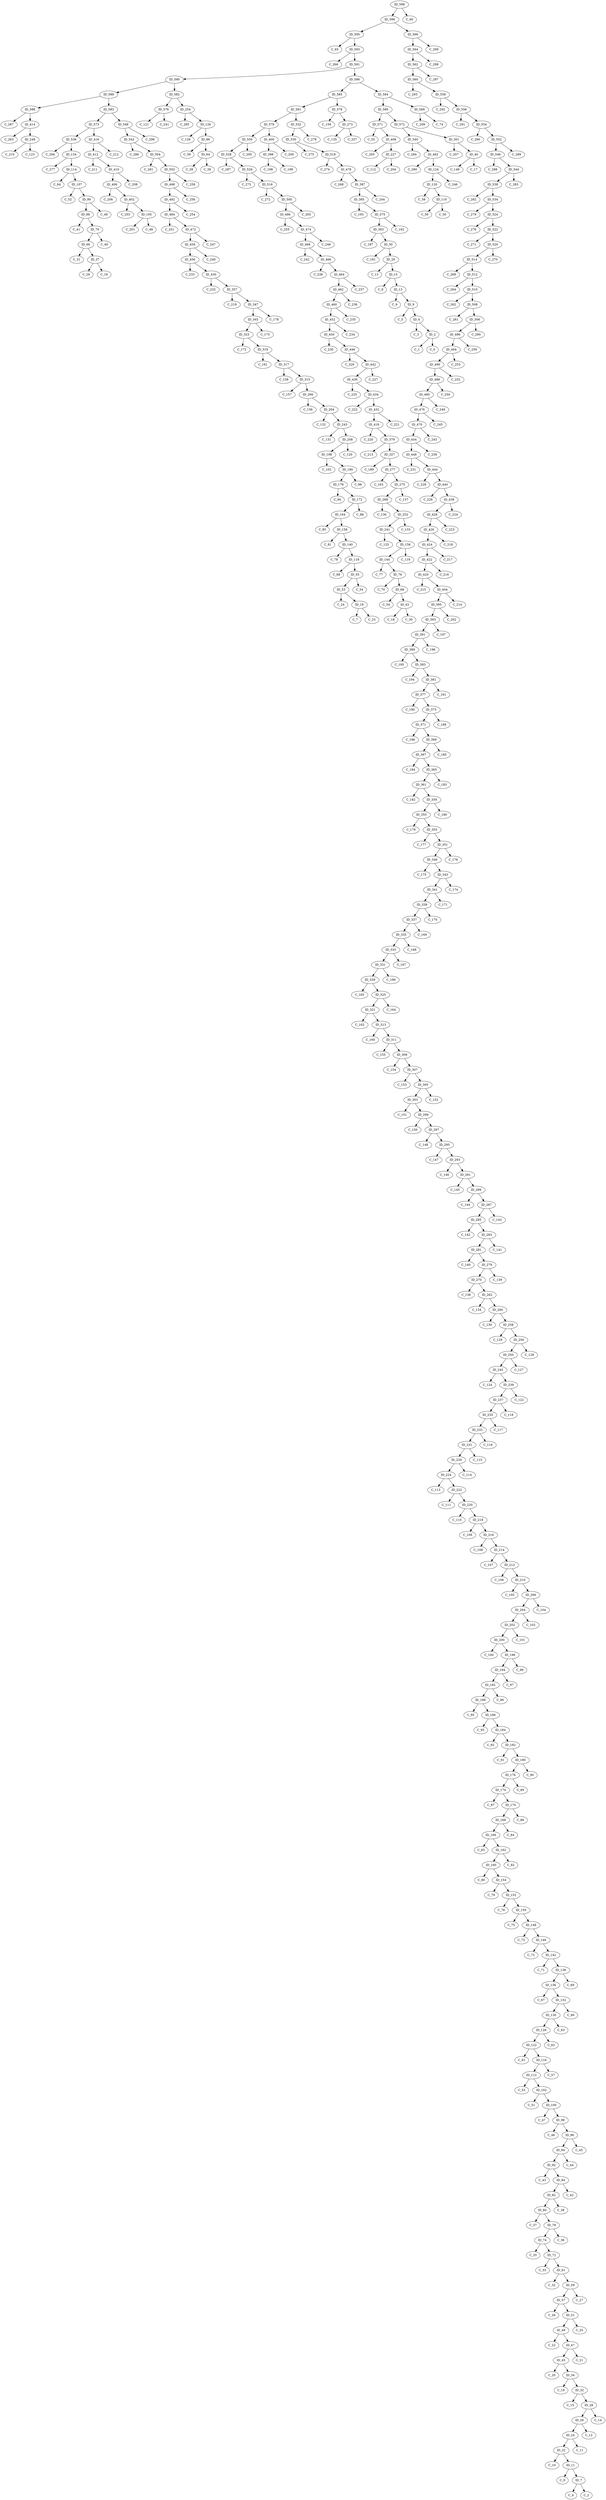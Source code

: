 digraph G {

598[label=ID_598]
596[label=ID_596]
597[label=<C_60>]
594[label=<C_65>]
595[label=ID_595]
592[label=<C_266>]
593[label=ID_593]
591[label=ID_591]
590[label=ID_590]
589[label=ID_589]
588[label=ID_588]
587[label=<C_267>]
586[label=ID_586]
585[label=ID_585]
584[label=ID_584]
583[label=ID_583]
582[label=ID_582]
581[label=ID_581]
580[label=ID_580]
579[label=ID_579]
578[label=ID_578]
577[label=<C_159>]
576[label=ID_576]
538[label=ID_538]
539[label=<C_284>]
536[label=ID_536]
537[label=<C_282>]
542[label=ID_542]
543[label=<C_283>]
540[label=ID_540]
541[label=<C_286>]
530[label=ID_530]
531[label=<C_278>]
528[label=ID_528]
529[label=<C_275>]
534[label=ID_534]
535[label=<C_294>]
532[label=ID_532]
533[label=<C_279>]
523[label=<C_276>]
522[label=ID_522]
521[label=<C_271>]
520[label=ID_520]
527[label=<C_287>]
526[label=ID_526]
525[label=<C_273>]
524[label=ID_524]
515[label=<C_272>]
514[label=ID_514]
513[label=<C_269>]
512[label=ID_512]
519[label=<C_270>]
518[label=ID_518]
517[label=<C_274>]
516[label=ID_516]
568[label=<C_209>]
569[label=ID_569]
570[label=<C_55>]
571[label=ID_571]
572[label=ID_572]
573[label=ID_573]
574[label=<C_121>]
575[label=<C_241>]
560[label=ID_560]
561[label=<C_297>]
562[label=ID_562]
563[label=<C_298>]
564[label=ID_564]
565[label=<C_299>]
566[label=ID_566]
567[label=<C_74>]
553[label=<C_290>]
552[label=ID_552]
555[label=<C_291>]
554[label=ID_554]
557[label=<C_292>]
556[label=ID_556]
559[label=<C_293>]
558[label=ID_558]
545[label=<C_288>]
544[label=ID_544]
547[label=<C_296>]
546[label=ID_546]
549[label=<C_295>]
548[label=ID_548]
551[label=<C_289>]
550[label=ID_550]
482[label=ID_482]
483[label=<C_251>]
480[label=ID_480]
481[label=<C_280>]
486[label=ID_486]
487[label=<C_250>]
484[label=ID_484]
485[label=<C_255>]
490[label=ID_490]
491[label=<C_254>]
488[label=ID_488]
489[label=<C_252>]
494[label=ID_494]
495[label=<C_259>]
492[label=ID_492]
493[label=<C_253>]
499[label=<C_265>]
498[label=ID_498]
497[label=<C_256>]
496[label=ID_496]
503[label=<C_281>]
502[label=ID_502]
501[label=<C_258>]
500[label=ID_500]
507[label=<C_261>]
506[label=ID_506]
505[label=<C_260>]
504[label=ID_504]
511[label=<C_264>]
510[label=ID_510]
509[label=<C_262>]
508[label=ID_508]
448[label=ID_448]
449[label=<C_230>]
450[label=ID_450]
451[label=<C_234>]
452[label=ID_452]
453[label=<C_239>]
454[label=ID_454]
455[label=<C_233>]
456[label=ID_456]
457[label=<C_240>]
458[label=ID_458]
459[label=<C_235>]
460[label=ID_460]
461[label=<C_236>]
462[label=ID_462]
463[label=<C_237>]
465[label=<C_238>]
464[label=ID_464]
467[label=<C_242>]
466[label=ID_466]
469[label=<C_243>]
468[label=ID_468]
471[label=<C_247>]
470[label=ID_470]
473[label=<C_248>]
472[label=ID_472]
475[label=<C_245>]
474[label=ID_474]
477[label=<C_268>]
476[label=ID_476]
479[label=<C_249>]
478[label=ID_478]
422[label=ID_422]
423[label=<C_217>]
420[label=ID_420]
421[label=<C_216>]
418[label=ID_418]
419[label=<C_215>]
416[label=ID_416]
417[label=<C_220>]
430[label=ID_430]
431[label=<C_221>]
428[label=ID_428]
429[label=<C_232>]
426[label=ID_426]
427[label=<C_223>]
424[label=ID_424]
425[label=<C_218>]
439[label=<C_226>]
438[label=ID_438]
437[label=<C_224>]
436[label=ID_436]
435[label=<C_225>]
434[label=ID_434]
433[label=<C_222>]
432[label=ID_432]
447[label=<C_231>]
446[label=ID_446]
445[label=<C_229>]
444[label=ID_444]
443[label=<C_228>]
442[label=ID_442]
441[label=<C_227>]
440[label=ID_440]
388[label=<C_195>]
389[label=ID_389]
390[label=<C_196>]
391[label=ID_391]
384[label=<C_193>]
385[label=ID_385]
386[label=<C_244>]
387[label=ID_387]
396[label=<C_198>]
397[label=<C_199>]
398[label=ID_398]
399[label=<C_200>]
392[label=<C_197>]
393[label=ID_393]
394[label=<C_202>]
395[label=ID_395]
405[label=<C_206>]
404[label=ID_404]
407[label=<C_205>]
406[label=ID_406]
401[label=<C_203>]
400[label=ID_400]
403[label=<C_214>]
402[label=ID_402]
413[label=<C_263>]
412[label=ID_412]
415[label=<C_212>]
414[label=ID_414]
409[label=<C_208>]
408[label=ID_408]
411[label=<C_211>]
410[label=ID_410]
363[label=ID_363]
362[label=<C_187>]
361[label=ID_361]
360[label=<C_182>]
367[label=ID_367]
366[label=<C_184>]
365[label=ID_365]
364[label=<C_183>]
355[label=ID_355]
354[label=<C_179>]
353[label=ID_353]
352[label=<C_177>]
359[label=ID_359]
358[label=<C_180>]
357[label=ID_357]
356[label=<C_219>]
378[label=<C_213>]
379[label=ID_379]
376[label=<C_190>]
377[label=ID_377]
382[label=<C_194>]
383[label=ID_383]
380[label=<C_191>]
381[label=ID_381]
370[label=<C_186>]
371[label=ID_371]
368[label=<C_185>]
369[label=ID_369]
374[label=<C_192>]
375[label=ID_375]
372[label=<C_188>]
373[label=ID_373]
329[label=ID_329]
328[label=<C_165>]
331[label=ID_331]
330[label=<C_166>]
333[label=ID_333]
332[label=<C_167>]
335[label=ID_335]
334[label=<C_168>]
321[label=ID_321]
320[label=<C_162>]
323[label=ID_323]
322[label=<C_172>]
325[label=ID_325]
324[label=<C_164>]
327[label=ID_327]
326[label=<C_189>]
344[label=<C_173>]
345[label=ID_345]
346[label=<C_178>]
347[label=ID_347]
348[label=<C_175>]
349[label=ID_349]
350[label=<C_176>]
351[label=ID_351]
336[label=<C_169>]
337[label=ID_337]
338[label=<C_170>]
339[label=ID_339]
340[label=<C_171>]
341[label=ID_341]
342[label=<C_174>]
343[label=ID_343]
303[label=ID_303]
302[label=<C_151>]
301[label=ID_301]
300[label=<C_207>]
299[label=ID_299]
298[label=<C_150>]
297[label=ID_297]
296[label=<C_148>]
295[label=ID_295]
294[label=<C_147>]
293[label=ID_293]
292[label=<C_146>]
291[label=ID_291]
290[label=<C_145>]
289[label=ID_289]
288[label=<C_144>]
318[label=<C_161>]
319[label=ID_319]
316[label=<C_158>]
317[label=ID_317]
314[label=<C_157>]
315[label=ID_315]
312[label=<C_160>]
313[label=ID_313]
310[label=<C_155>]
311[label=ID_311]
308[label=<C_154>]
309[label=ID_309]
306[label=<C_153>]
307[label=ID_307]
304[label=<C_152>]
305[label=ID_305]
269[label=<C_138>]
268[label=ID_268]
271[label=<C_135>]
270[label=ID_270]
265[label=<C_156>]
264[label=ID_264]
267[label=<C_136>]
266[label=ID_266]
261[label=<C_134>]
260[label=ID_260]
263[label=<C_132>]
262[label=ID_262]
257[label=<C_129>]
256[label=ID_256]
259[label=<C_130>]
258[label=ID_258]
284[label=<C_142>]
285[label=ID_285]
286[label=<C_143>]
287[label=ID_287]
280[label=<C_140>]
281[label=ID_281]
282[label=<C_141>]
283[label=ID_283]
276[label=<C_163>]
277[label=ID_277]
278[label=<C_139>]
279[label=ID_279]
272[label=<C_257>]
273[label=ID_273]
274[label=<C_137>]
275[label=ID_275]
241[label=ID_241]
240[label=<C_125>]
243[label=ID_243]
242[label=<C_131>]
245[label=ID_245]
244[label=<C_124>]
247[label=<C_210>]
246[label=<C_123>]
249[label=<C_127>]
248[label=ID_248]
251[label=<C_133>]
250[label=ID_250]
253[label=<C_285>]
252[label=ID_252]
255[label=<C_128>]
254[label=ID_254]
224[label=ID_224]
225[label=<C_112>]
226[label=<C_204>]
227[label=ID_227]
228[label=<C_114>]
229[label=ID_229]
230[label=<C_115>]
231[label=ID_231]
232[label=<C_116>]
233[label=ID_233]
234[label=<C_117>]
235[label=ID_235]
236[label=<C_118>]
237[label=ID_237]
238[label=<C_122>]
239[label=ID_239]
211[label=<C_106>]
210[label=ID_210]
209[label=<C_105>]
208[label=ID_208]
215[label=<C_108>]
214[label=ID_214]
213[label=<C_107>]
212[label=ID_212]
219[label=<C_110>]
218[label=ID_218]
217[label=<C_109>]
216[label=ID_216]
223[label=<C_113>]
222[label=ID_222]
221[label=<C_111>]
220[label=ID_220]
194[label=ID_194]
195[label=<C_99>]
192[label=ID_192]
193[label=<C_97>]
198[label=ID_198]
199[label=<C_100>]
196[label=ID_196]
197[label=<C_103>]
202[label=ID_202]
203[label=<C_102>]
200[label=ID_200]
201[label=<C_101>]
206[label=ID_206]
207[label=<C_120>]
204[label=ID_204]
205[label=<C_104>]
181[label=<C_91>]
180[label=ID_180]
183[label=<C_92>]
182[label=ID_182]
177[label=<C_94>]
176[label=ID_176]
179[label=<C_90>]
178[label=ID_178]
189[label=<C_98>]
188[label=ID_188]
191[label=<C_96>]
190[label=ID_190]
185[label=<C_93>]
184[label=ID_184]
187[label=<C_95>]
186[label=ID_186]
164[label=ID_164]
165[label=<C_83>]
166[label=ID_166]
167[label=<C_84>]
160[label=ID_160]
161[label=<C_82>]
162[label=ID_162]
163[label=<C_85>]
172[label=ID_172]
173[label=<C_87>]
174[label=ID_174]
175[label=<C_89>]
168[label=ID_168]
169[label=<C_86>]
170[label=ID_170]
171[label=<C_88>]
151[label=<C_76>]
150[label=ID_150]
149[label=<C_75>]
148[label=ID_148]
147[label=<C_73>]
146[label=ID_146]
145[label=<C_72>]
144[label=ID_144]
159[label=<C_80>]
158[label=ID_158]
157[label=<C_81>]
156[label=ID_156]
155[label=<C_119>]
154[label=ID_154]
153[label=<C_79>]
152[label=ID_152]
134[label=ID_134]
135[label=<C_67>]
132[label=ID_132]
133[label=<C_277>]
130[label=ID_130]
131[label=<C_66>]
128[label=ID_128]
129[label=<C_63>]
142[label=ID_142]
143[label=<C_77>]
140[label=ID_140]
141[label=<C_71>]
138[label=ID_138]
139[label=<C_78>]
136[label=ID_136]
137[label=<C_69>]
120[label=ID_120]
121[label=<C_61>]
122[label=ID_122]
123[label=<C_246>]
124[label=ID_124]
125[label=<C_126>]
126[label=ID_126]
127[label=<C_62>]
112[label=ID_112]
113[label=<C_64>]
114[label=ID_114]
115[label=<C_57>]
116[label=ID_116]
117[label=<C_68>]
118[label=ID_118]
119[label=<C_58>]
105[label=ID_105]
104[label=<C_201>]
107[label=ID_107]
106[label=<C_52>]
109[label=<C_56>]
108[label=<C_50>]
111[label=<C_53>]
110[label=ID_110]
97[label=<C_46>]
96[label=ID_96]
99[label=<C_47>]
98[label=ID_98]
101[label=<C_51>]
100[label=ID_100]
103[label=<C_48>]
102[label=ID_102]
90[label=ID_90]
91[label=<C_43>]
88[label=ID_88]
89[label=<C_49>]
94[label=ID_94]
95[label=<C_45>]
92[label=ID_92]
93[label=<C_44>]
82[label=ID_82]
83[label=<C_42>]
80[label=ID_80]
81[label=<C_38>]
86[label=ID_86]
87[label=<C_41>]
84[label=ID_84]
85[label=<C_59>]
75[label=<C_70>]
74[label=ID_74]
73[label=<C_35>]
72[label=ID_72]
79[label=<C_37>]
78[label=ID_78]
77[label=<C_36>]
76[label=ID_76]
67[label=<C_34>]
66[label=ID_66]
65[label=<C_31>]
64[label=ID_64]
71[label=<C_33>]
70[label=ID_70]
69[label=<C_40>]
68[label=ID_68]
60[label=<C_32>]
61[label=ID_61]
62[label=<C_28>]
63[label=<C_39>]
56[label=<C_26>]
57[label=ID_57]
58[label=<C_27>]
59[label=ID_59]
52[label=<C_24>]
53[label=ID_53]
54[label=<C_54>]
55[label=ID_55]
48[label=<C_22>]
49[label=ID_49]
50[label=<C_25>]
51[label=ID_51]
45[label=ID_45]
44[label=<C_20>]
47[label=ID_47]
46[label=<C_21>]
41[label=<C_18>]
40[label=ID_40]
43[label=ID_43]
42[label=<C_30>]
37[label=ID_37]
36[label=<C_29>]
39[label=<C_149>]
38[label=<C_17>]
33[label=<C_19>]
32[label=ID_32]
35[label=<C_16>]
34[label=ID_34]
30[label=ID_30]
31[label=<C_15>]
28[label=ID_28]
29[label=<C_181>]
26[label=ID_26]
27[label=<C_14>]
24[label=ID_24]
25[label=<C_12>]
22[label=ID_22]
23[label=<C_11>]
20[label=ID_20]
21[label=<C_10>]
18[label=ID_18]
19[label=<C_13>]
16[label=<C_7>]
17[label=<C_23>]
15[label=ID_15]
14[label=<C_8>]
13[label=ID_13]
12[label=<C_6>]
11[label=ID_11]
10[label=<C_9>]
9[label=ID_9]
8[label=<C_5>]
7[label=ID_7]
6[label=<C_4>]
5[label=<C_2>]
4[label=ID_4]
3[label=<C_3>]
2[label=ID_2]
1[label=<C_1>]
0[label=<C_0>]
2 -> 0;
2 -> 1;
4 -> 2;
4 -> 3;
7 -> 5;
7 -> 6;
9 -> 4;
9 -> 8;
11 -> 7;
11 -> 10;
13 -> 9;
13 -> 12;
15 -> 13;
15 -> 14;
18 -> 16;
18 -> 17;
20 -> 15;
20 -> 19;
22 -> 11;
22 -> 21;
24 -> 22;
24 -> 23;
26 -> 24;
26 -> 25;
28 -> 26;
28 -> 27;
30 -> 20;
30 -> 29;
32 -> 28;
32 -> 31;
34 -> 32;
34 -> 33;
37 -> 35;
37 -> 36;
40 -> 38;
40 -> 39;
43 -> 41;
43 -> 42;
45 -> 34;
45 -> 44;
47 -> 45;
47 -> 46;
49 -> 47;
49 -> 48;
51 -> 49;
51 -> 50;
53 -> 18;
53 -> 52;
55 -> 53;
55 -> 54;
57 -> 51;
57 -> 56;
59 -> 57;
59 -> 58;
61 -> 59;
61 -> 60;
64 -> 62;
64 -> 63;
66 -> 37;
66 -> 65;
68 -> 43;
68 -> 67;
70 -> 66;
70 -> 69;
72 -> 61;
72 -> 71;
74 -> 72;
74 -> 73;
76 -> 68;
76 -> 75;
78 -> 74;
78 -> 77;
80 -> 78;
80 -> 79;
82 -> 80;
82 -> 81;
84 -> 82;
84 -> 83;
86 -> 64;
86 -> 85;
88 -> 70;
88 -> 87;
90 -> 88;
90 -> 89;
92 -> 84;
92 -> 91;
94 -> 92;
94 -> 93;
96 -> 94;
96 -> 95;
98 -> 96;
98 -> 97;
100 -> 98;
100 -> 99;
102 -> 100;
102 -> 101;
105 -> 103;
105 -> 104;
107 -> 90;
107 -> 106;
110 -> 108;
110 -> 109;
112 -> 102;
112 -> 111;
114 -> 107;
114 -> 113;
116 -> 112;
116 -> 115;
118 -> 55;
118 -> 117;
120 -> 110;
120 -> 119;
122 -> 116;
122 -> 121;
124 -> 120;
124 -> 123;
126 -> 86;
126 -> 125;
128 -> 122;
128 -> 127;
130 -> 128;
130 -> 129;
132 -> 130;
132 -> 131;
134 -> 114;
134 -> 133;
136 -> 132;
136 -> 135;
138 -> 136;
138 -> 137;
140 -> 118;
140 -> 139;
142 -> 138;
142 -> 141;
144 -> 76;
144 -> 143;
146 -> 142;
146 -> 145;
148 -> 146;
148 -> 147;
150 -> 148;
150 -> 149;
152 -> 150;
152 -> 151;
154 -> 152;
154 -> 153;
156 -> 144;
156 -> 155;
158 -> 140;
158 -> 157;
160 -> 154;
160 -> 159;
162 -> 160;
162 -> 161;
164 -> 158;
164 -> 163;
166 -> 162;
166 -> 165;
168 -> 166;
168 -> 167;
170 -> 168;
170 -> 169;
172 -> 164;
172 -> 171;
174 -> 170;
174 -> 173;
176 -> 174;
176 -> 175;
178 -> 172;
178 -> 177;
180 -> 176;
180 -> 179;
182 -> 180;
182 -> 181;
184 -> 182;
184 -> 183;
186 -> 184;
186 -> 185;
188 -> 186;
188 -> 187;
190 -> 178;
190 -> 189;
192 -> 188;
192 -> 191;
194 -> 192;
194 -> 193;
196 -> 194;
196 -> 195;
198 -> 190;
198 -> 197;
200 -> 196;
200 -> 199;
202 -> 200;
202 -> 201;
204 -> 202;
204 -> 203;
206 -> 204;
206 -> 205;
208 -> 198;
208 -> 207;
210 -> 206;
210 -> 209;
212 -> 210;
212 -> 211;
214 -> 212;
214 -> 213;
216 -> 214;
216 -> 215;
218 -> 216;
218 -> 217;
220 -> 218;
220 -> 219;
222 -> 220;
222 -> 221;
224 -> 222;
224 -> 223;
227 -> 225;
227 -> 226;
229 -> 224;
229 -> 228;
231 -> 229;
231 -> 230;
233 -> 231;
233 -> 232;
235 -> 233;
235 -> 234;
237 -> 235;
237 -> 236;
239 -> 237;
239 -> 238;
241 -> 156;
241 -> 240;
243 -> 208;
243 -> 242;
245 -> 239;
245 -> 244;
248 -> 246;
248 -> 247;
250 -> 245;
250 -> 249;
252 -> 241;
252 -> 251;
254 -> 126;
254 -> 253;
256 -> 250;
256 -> 255;
258 -> 256;
258 -> 257;
260 -> 258;
260 -> 259;
262 -> 260;
262 -> 261;
264 -> 243;
264 -> 263;
266 -> 264;
266 -> 265;
268 -> 252;
268 -> 267;
270 -> 262;
270 -> 269;
273 -> 271;
273 -> 272;
275 -> 268;
275 -> 274;
277 -> 275;
277 -> 276;
279 -> 270;
279 -> 278;
281 -> 279;
281 -> 280;
283 -> 281;
283 -> 282;
285 -> 283;
285 -> 284;
287 -> 285;
287 -> 286;
289 -> 287;
289 -> 288;
291 -> 289;
291 -> 290;
293 -> 291;
293 -> 292;
295 -> 293;
295 -> 294;
297 -> 295;
297 -> 296;
299 -> 297;
299 -> 298;
301 -> 40;
301 -> 300;
303 -> 299;
303 -> 302;
305 -> 303;
305 -> 304;
307 -> 305;
307 -> 306;
309 -> 307;
309 -> 308;
311 -> 309;
311 -> 310;
313 -> 311;
313 -> 312;
315 -> 266;
315 -> 314;
317 -> 315;
317 -> 316;
319 -> 317;
319 -> 318;
321 -> 313;
321 -> 320;
323 -> 319;
323 -> 322;
325 -> 321;
325 -> 324;
327 -> 277;
327 -> 326;
329 -> 325;
329 -> 328;
331 -> 329;
331 -> 330;
333 -> 331;
333 -> 332;
335 -> 333;
335 -> 334;
337 -> 335;
337 -> 336;
339 -> 337;
339 -> 338;
341 -> 339;
341 -> 340;
343 -> 341;
343 -> 342;
345 -> 323;
345 -> 344;
347 -> 345;
347 -> 346;
349 -> 343;
349 -> 348;
351 -> 349;
351 -> 350;
353 -> 351;
353 -> 352;
355 -> 353;
355 -> 354;
357 -> 347;
357 -> 356;
359 -> 355;
359 -> 358;
361 -> 359;
361 -> 360;
363 -> 30;
363 -> 362;
365 -> 361;
365 -> 364;
367 -> 365;
367 -> 366;
369 -> 367;
369 -> 368;
371 -> 369;
371 -> 370;
373 -> 371;
373 -> 372;
375 -> 363;
375 -> 374;
377 -> 373;
377 -> 376;
379 -> 327;
379 -> 378;
381 -> 377;
381 -> 380;
383 -> 381;
383 -> 382;
385 -> 375;
385 -> 384;
387 -> 385;
387 -> 386;
389 -> 383;
389 -> 388;
391 -> 389;
391 -> 390;
393 -> 391;
393 -> 392;
395 -> 393;
395 -> 394;
398 -> 396;
398 -> 397;
400 -> 398;
400 -> 399;
402 -> 105;
402 -> 401;
404 -> 395;
404 -> 403;
406 -> 402;
406 -> 405;
408 -> 227;
408 -> 407;
410 -> 406;
410 -> 409;
412 -> 410;
412 -> 411;
414 -> 248;
414 -> 413;
416 -> 412;
416 -> 415;
418 -> 379;
418 -> 417;
420 -> 404;
420 -> 419;
422 -> 420;
422 -> 421;
424 -> 422;
424 -> 423;
426 -> 424;
426 -> 425;
428 -> 426;
428 -> 427;
430 -> 357;
430 -> 429;
432 -> 418;
432 -> 431;
434 -> 432;
434 -> 433;
436 -> 434;
436 -> 435;
438 -> 428;
438 -> 437;
440 -> 438;
440 -> 439;
442 -> 436;
442 -> 441;
444 -> 440;
444 -> 443;
446 -> 442;
446 -> 445;
448 -> 444;
448 -> 447;
450 -> 446;
450 -> 449;
452 -> 450;
452 -> 451;
454 -> 448;
454 -> 453;
456 -> 430;
456 -> 455;
458 -> 456;
458 -> 457;
460 -> 452;
460 -> 459;
462 -> 460;
462 -> 461;
464 -> 462;
464 -> 463;
466 -> 464;
466 -> 465;
468 -> 466;
468 -> 467;
470 -> 454;
470 -> 469;
472 -> 458;
472 -> 471;
474 -> 468;
474 -> 473;
476 -> 470;
476 -> 475;
478 -> 387;
478 -> 477;
480 -> 476;
480 -> 479;
482 -> 124;
482 -> 481;
484 -> 472;
484 -> 483;
486 -> 474;
486 -> 485;
488 -> 480;
488 -> 487;
490 -> 488;
490 -> 489;
492 -> 484;
492 -> 491;
494 -> 490;
494 -> 493;
496 -> 494;
496 -> 495;
498 -> 492;
498 -> 497;
500 -> 486;
500 -> 499;
502 -> 498;
502 -> 501;
504 -> 502;
504 -> 503;
506 -> 496;
506 -> 505;
508 -> 506;
508 -> 507;
510 -> 508;
510 -> 509;
512 -> 510;
512 -> 511;
514 -> 512;
514 -> 513;
516 -> 500;
516 -> 515;
518 -> 478;
518 -> 517;
520 -> 514;
520 -> 519;
522 -> 520;
522 -> 521;
524 -> 522;
524 -> 523;
526 -> 516;
526 -> 525;
528 -> 526;
528 -> 527;
530 -> 518;
530 -> 529;
532 -> 530;
532 -> 531;
534 -> 524;
534 -> 533;
536 -> 134;
536 -> 535;
538 -> 534;
538 -> 537;
540 -> 482;
540 -> 539;
542 -> 504;
542 -> 541;
544 -> 538;
544 -> 543;
546 -> 544;
546 -> 545;
548 -> 542;
548 -> 547;
550 -> 528;
550 -> 549;
552 -> 546;
552 -> 551;
554 -> 552;
554 -> 553;
556 -> 554;
556 -> 555;
558 -> 556;
558 -> 557;
560 -> 558;
560 -> 559;
562 -> 560;
562 -> 561;
564 -> 562;
564 -> 563;
566 -> 564;
566 -> 565;
569 -> 567;
569 -> 568;
571 -> 570;
571 -> 408;
572 -> 301;
572 -> 540;
573 -> 416;
573 -> 536;
576 -> 574;
576 -> 575;
578 -> 577;
578 -> 273;
579 -> 400;
579 -> 550;
580 -> 571;
580 -> 572;
581 -> 532;
581 -> 579;
582 -> 576;
582 -> 254;
583 -> 573;
583 -> 548;
584 -> 569;
584 -> 580;
585 -> 578;
585 -> 581;
586 -> 584;
586 -> 585;
588 -> 414;
588 -> 587;
589 -> 588;
589 -> 583;
590 -> 582;
590 -> 589;
591 -> 586;
591 -> 590;
593 -> 592;
593 -> 591;
595 -> 594;
595 -> 593;
596 -> 595;
596 -> 566;
598 -> 597;
598 -> 596;
}